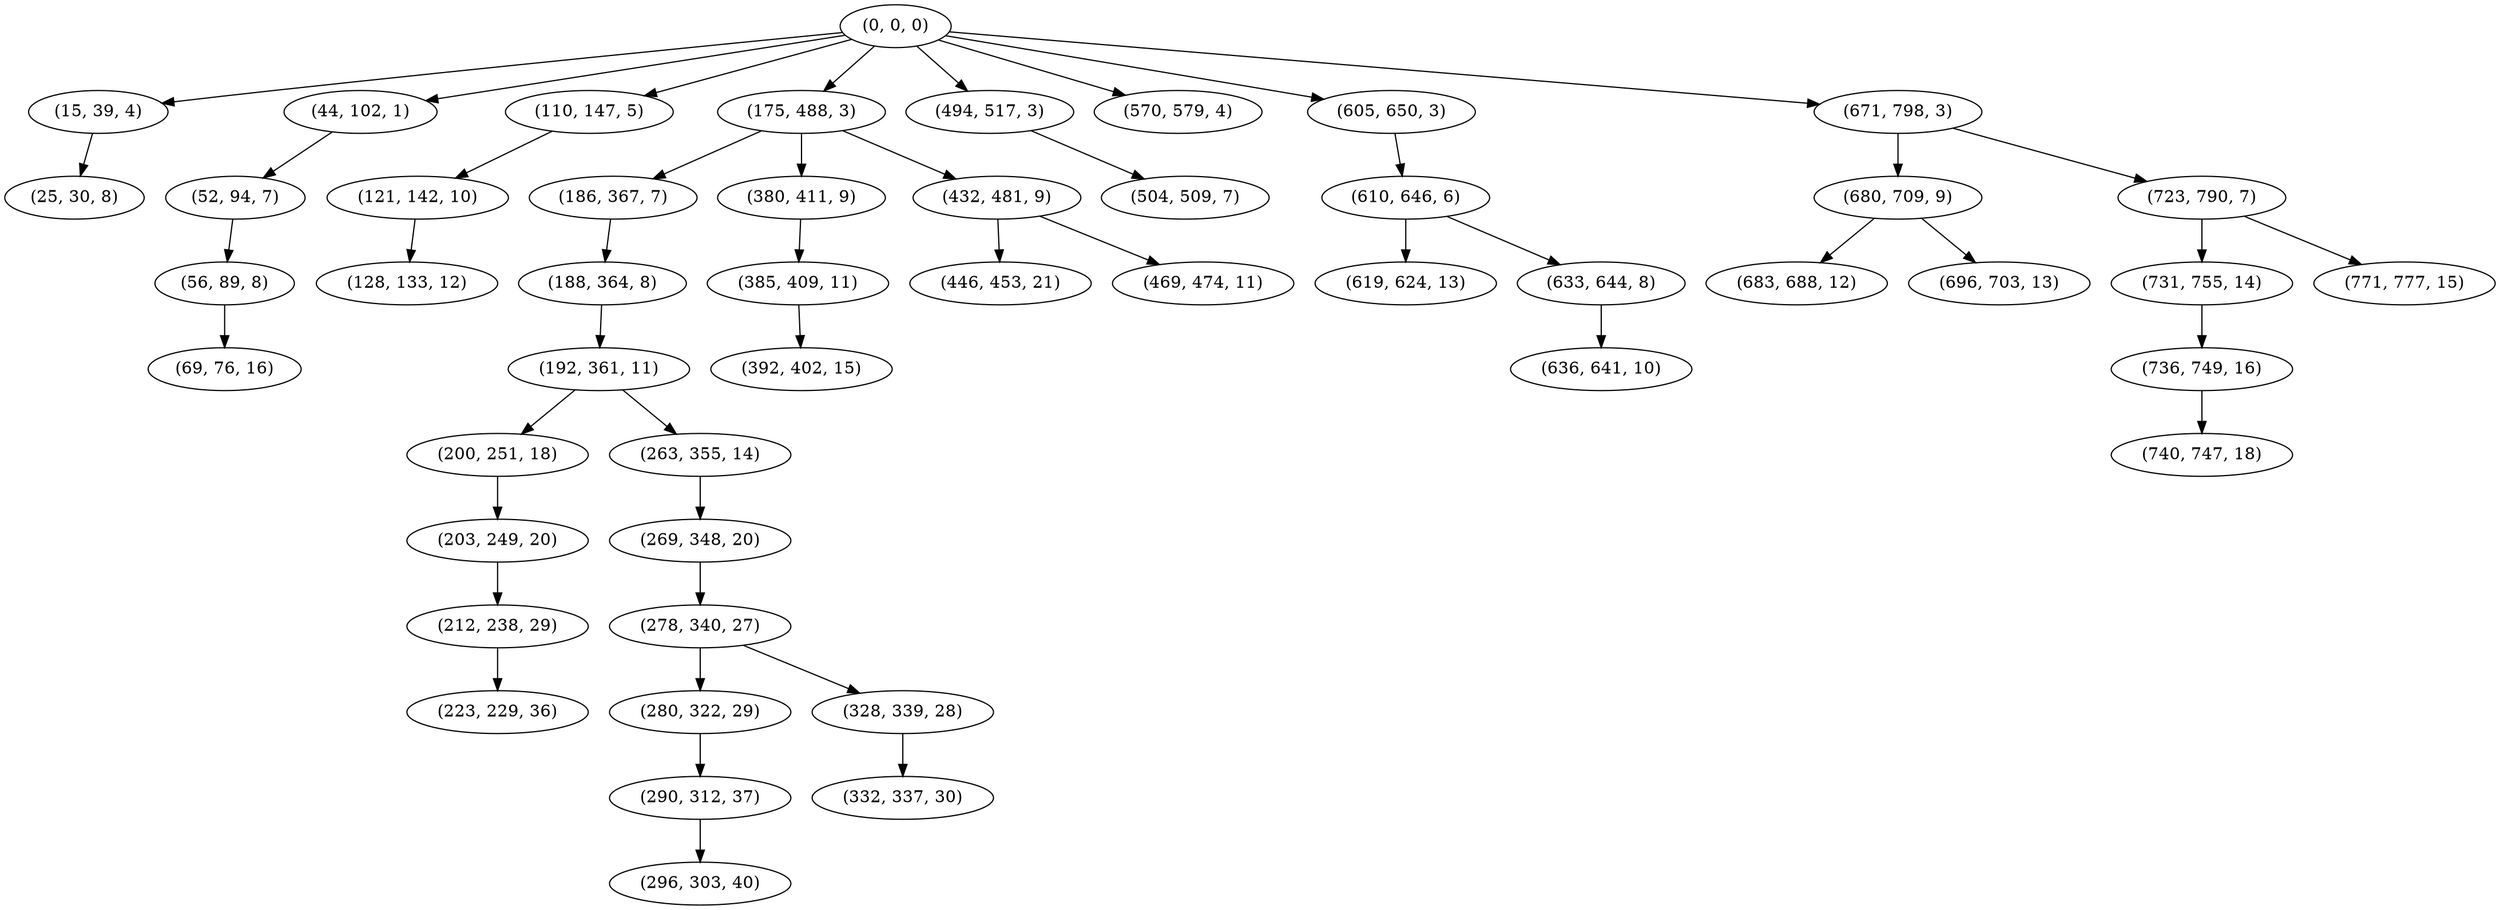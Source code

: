 digraph tree {
    "(0, 0, 0)";
    "(15, 39, 4)";
    "(25, 30, 8)";
    "(44, 102, 1)";
    "(52, 94, 7)";
    "(56, 89, 8)";
    "(69, 76, 16)";
    "(110, 147, 5)";
    "(121, 142, 10)";
    "(128, 133, 12)";
    "(175, 488, 3)";
    "(186, 367, 7)";
    "(188, 364, 8)";
    "(192, 361, 11)";
    "(200, 251, 18)";
    "(203, 249, 20)";
    "(212, 238, 29)";
    "(223, 229, 36)";
    "(263, 355, 14)";
    "(269, 348, 20)";
    "(278, 340, 27)";
    "(280, 322, 29)";
    "(290, 312, 37)";
    "(296, 303, 40)";
    "(328, 339, 28)";
    "(332, 337, 30)";
    "(380, 411, 9)";
    "(385, 409, 11)";
    "(392, 402, 15)";
    "(432, 481, 9)";
    "(446, 453, 21)";
    "(469, 474, 11)";
    "(494, 517, 3)";
    "(504, 509, 7)";
    "(570, 579, 4)";
    "(605, 650, 3)";
    "(610, 646, 6)";
    "(619, 624, 13)";
    "(633, 644, 8)";
    "(636, 641, 10)";
    "(671, 798, 3)";
    "(680, 709, 9)";
    "(683, 688, 12)";
    "(696, 703, 13)";
    "(723, 790, 7)";
    "(731, 755, 14)";
    "(736, 749, 16)";
    "(740, 747, 18)";
    "(771, 777, 15)";
    "(0, 0, 0)" -> "(15, 39, 4)";
    "(0, 0, 0)" -> "(44, 102, 1)";
    "(0, 0, 0)" -> "(110, 147, 5)";
    "(0, 0, 0)" -> "(175, 488, 3)";
    "(0, 0, 0)" -> "(494, 517, 3)";
    "(0, 0, 0)" -> "(570, 579, 4)";
    "(0, 0, 0)" -> "(605, 650, 3)";
    "(0, 0, 0)" -> "(671, 798, 3)";
    "(15, 39, 4)" -> "(25, 30, 8)";
    "(44, 102, 1)" -> "(52, 94, 7)";
    "(52, 94, 7)" -> "(56, 89, 8)";
    "(56, 89, 8)" -> "(69, 76, 16)";
    "(110, 147, 5)" -> "(121, 142, 10)";
    "(121, 142, 10)" -> "(128, 133, 12)";
    "(175, 488, 3)" -> "(186, 367, 7)";
    "(175, 488, 3)" -> "(380, 411, 9)";
    "(175, 488, 3)" -> "(432, 481, 9)";
    "(186, 367, 7)" -> "(188, 364, 8)";
    "(188, 364, 8)" -> "(192, 361, 11)";
    "(192, 361, 11)" -> "(200, 251, 18)";
    "(192, 361, 11)" -> "(263, 355, 14)";
    "(200, 251, 18)" -> "(203, 249, 20)";
    "(203, 249, 20)" -> "(212, 238, 29)";
    "(212, 238, 29)" -> "(223, 229, 36)";
    "(263, 355, 14)" -> "(269, 348, 20)";
    "(269, 348, 20)" -> "(278, 340, 27)";
    "(278, 340, 27)" -> "(280, 322, 29)";
    "(278, 340, 27)" -> "(328, 339, 28)";
    "(280, 322, 29)" -> "(290, 312, 37)";
    "(290, 312, 37)" -> "(296, 303, 40)";
    "(328, 339, 28)" -> "(332, 337, 30)";
    "(380, 411, 9)" -> "(385, 409, 11)";
    "(385, 409, 11)" -> "(392, 402, 15)";
    "(432, 481, 9)" -> "(446, 453, 21)";
    "(432, 481, 9)" -> "(469, 474, 11)";
    "(494, 517, 3)" -> "(504, 509, 7)";
    "(605, 650, 3)" -> "(610, 646, 6)";
    "(610, 646, 6)" -> "(619, 624, 13)";
    "(610, 646, 6)" -> "(633, 644, 8)";
    "(633, 644, 8)" -> "(636, 641, 10)";
    "(671, 798, 3)" -> "(680, 709, 9)";
    "(671, 798, 3)" -> "(723, 790, 7)";
    "(680, 709, 9)" -> "(683, 688, 12)";
    "(680, 709, 9)" -> "(696, 703, 13)";
    "(723, 790, 7)" -> "(731, 755, 14)";
    "(723, 790, 7)" -> "(771, 777, 15)";
    "(731, 755, 14)" -> "(736, 749, 16)";
    "(736, 749, 16)" -> "(740, 747, 18)";
}
